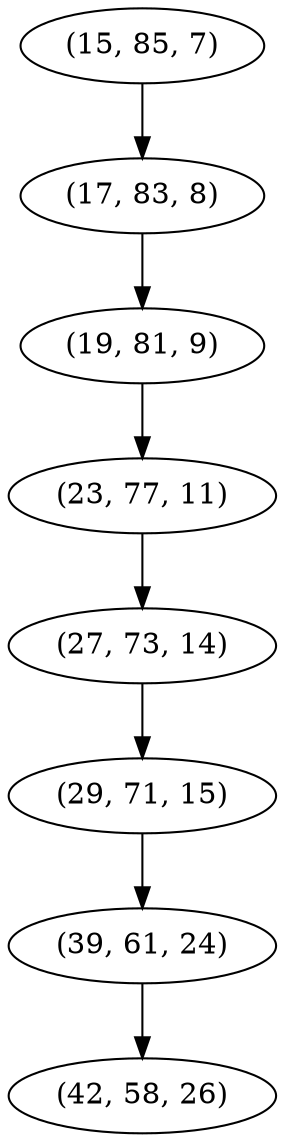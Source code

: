 digraph tree {
    "(15, 85, 7)";
    "(17, 83, 8)";
    "(19, 81, 9)";
    "(23, 77, 11)";
    "(27, 73, 14)";
    "(29, 71, 15)";
    "(39, 61, 24)";
    "(42, 58, 26)";
    "(15, 85, 7)" -> "(17, 83, 8)";
    "(17, 83, 8)" -> "(19, 81, 9)";
    "(19, 81, 9)" -> "(23, 77, 11)";
    "(23, 77, 11)" -> "(27, 73, 14)";
    "(27, 73, 14)" -> "(29, 71, 15)";
    "(29, 71, 15)" -> "(39, 61, 24)";
    "(39, 61, 24)" -> "(42, 58, 26)";
}
